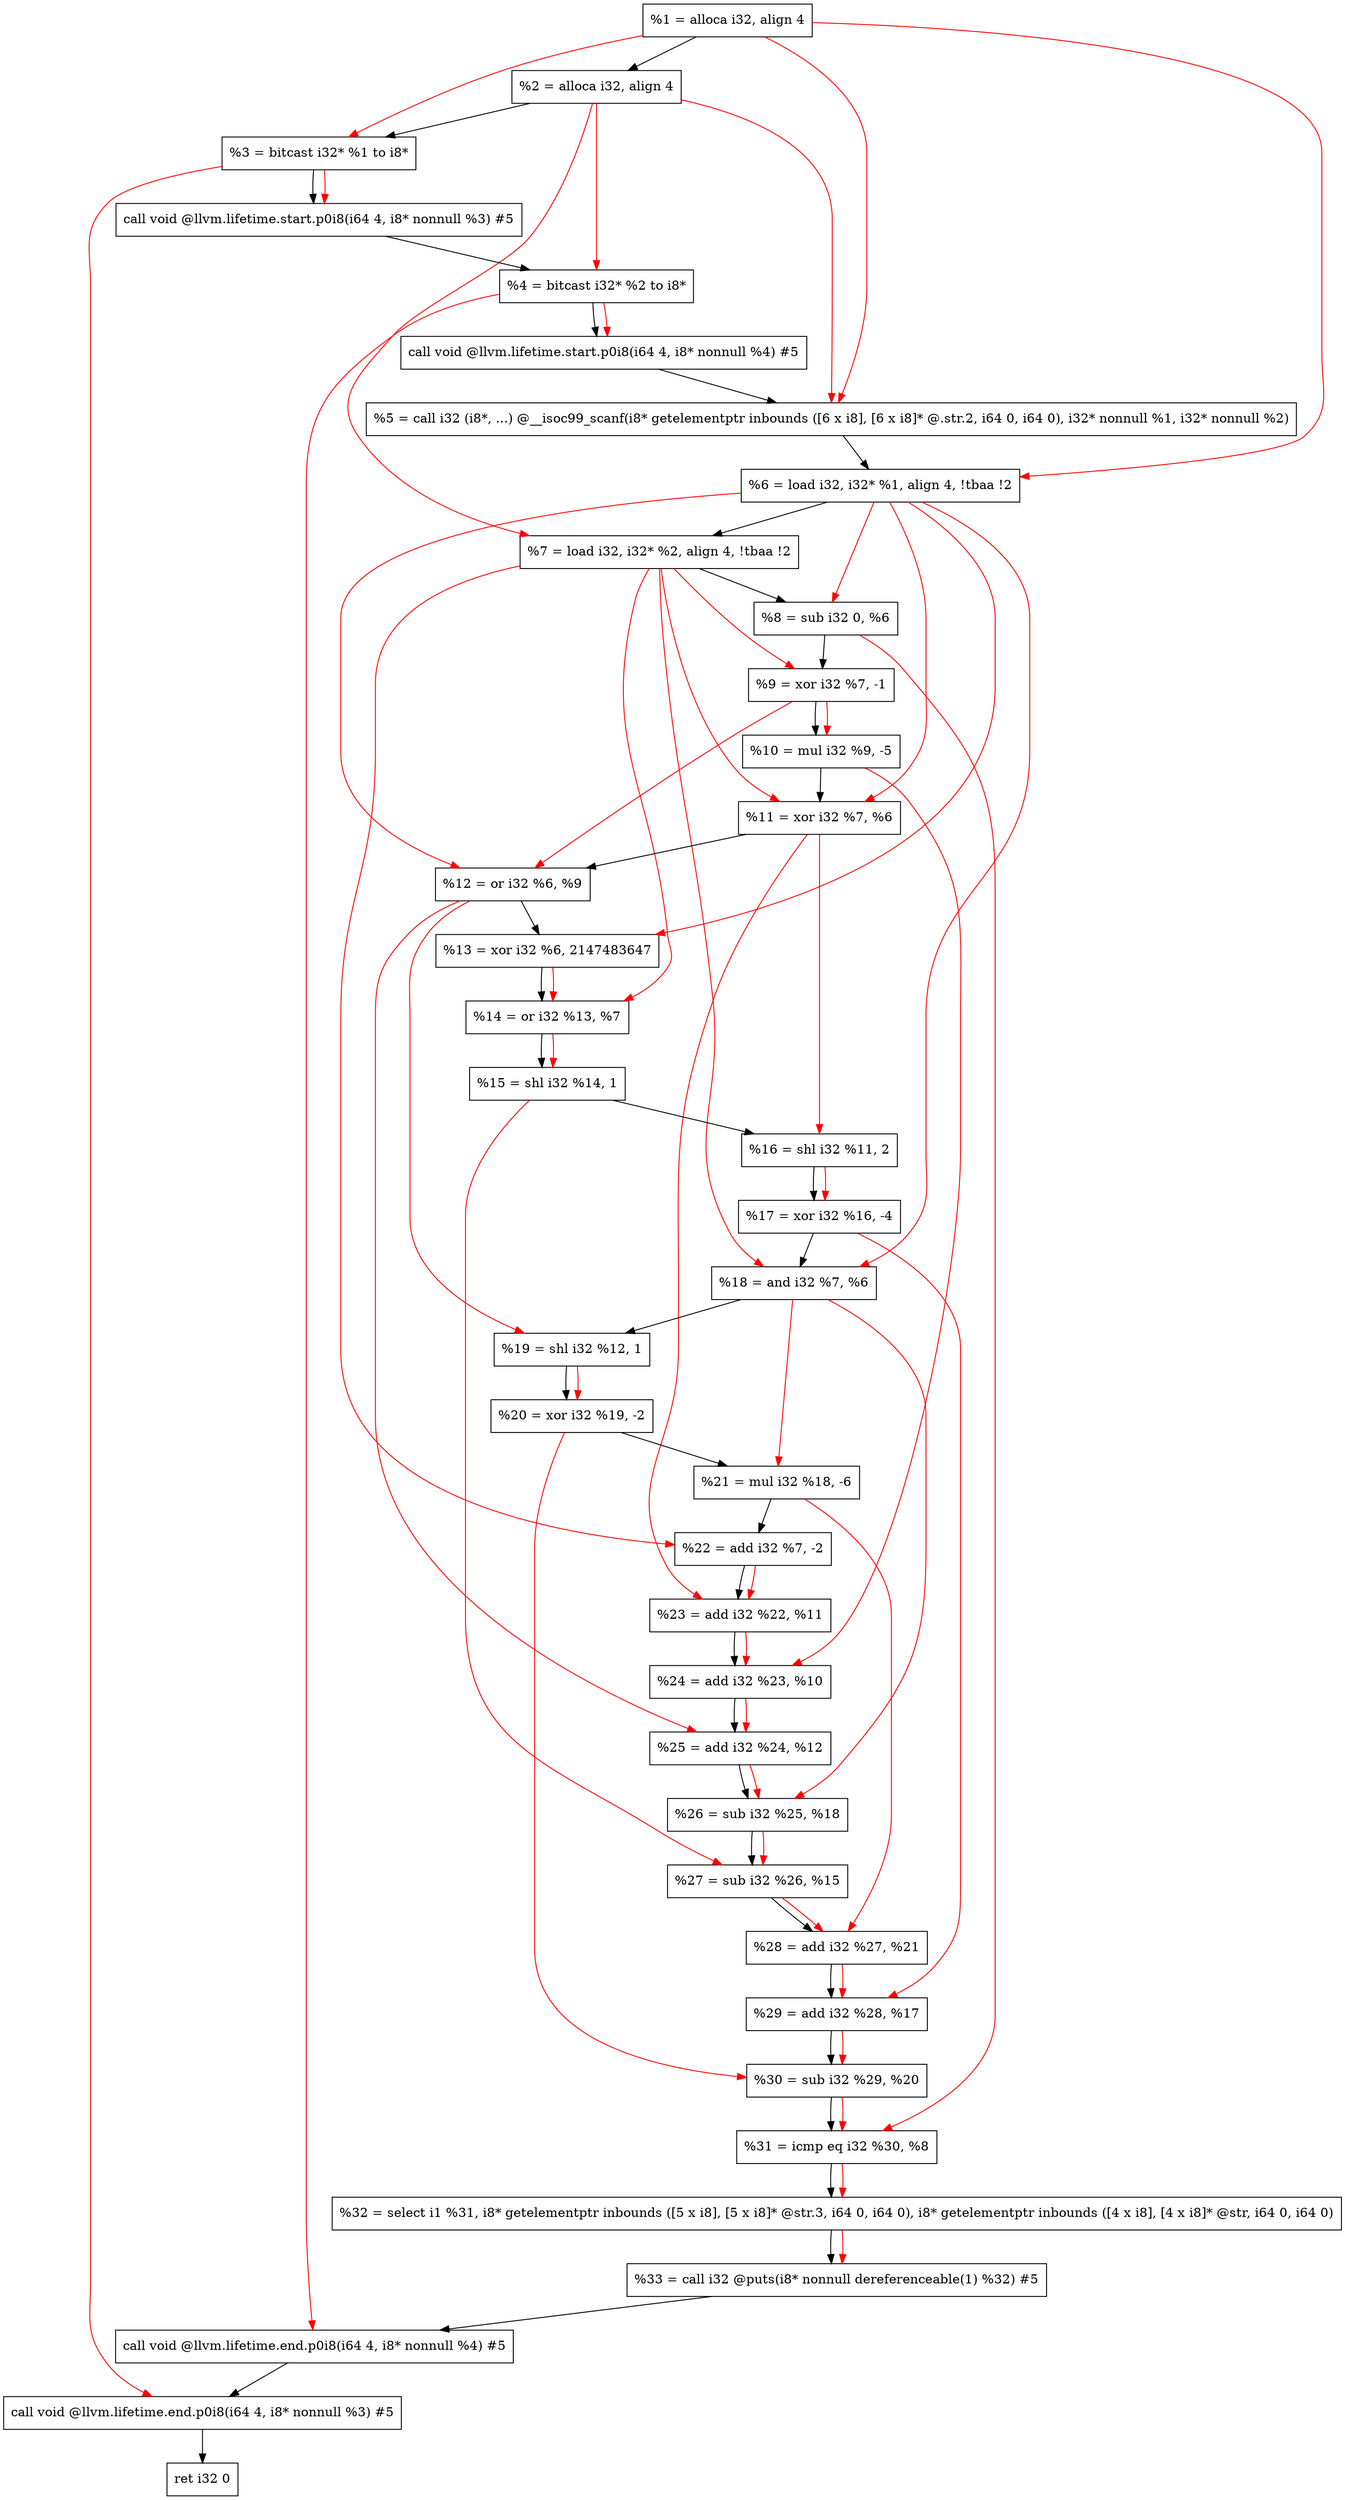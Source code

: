 digraph "DFG for'main' function" {
	Node0x1ca0df8[shape=record, label="  %1 = alloca i32, align 4"];
	Node0x1ca0e78[shape=record, label="  %2 = alloca i32, align 4"];
	Node0x1ca0f08[shape=record, label="  %3 = bitcast i32* %1 to i8*"];
	Node0x1ca1368[shape=record, label="  call void @llvm.lifetime.start.p0i8(i64 4, i8* nonnull %3) #5"];
	Node0x1ca1448[shape=record, label="  %4 = bitcast i32* %2 to i8*"];
	Node0x1ca1568[shape=record, label="  call void @llvm.lifetime.start.p0i8(i64 4, i8* nonnull %4) #5"];
	Node0x1ca17a0[shape=record, label="  %5 = call i32 (i8*, ...) @__isoc99_scanf(i8* getelementptr inbounds ([6 x i8], [6 x i8]* @.str.2, i64 0, i64 0), i32* nonnull %1, i32* nonnull %2)"];
	Node0x1ca1858[shape=record, label="  %6 = load i32, i32* %1, align 4, !tbaa !2"];
	Node0x1ca27c8[shape=record, label="  %7 = load i32, i32* %2, align 4, !tbaa !2"];
	Node0x1ca2e50[shape=record, label="  %8 = sub i32 0, %6"];
	Node0x1ca2ec0[shape=record, label="  %9 = xor i32 %7, -1"];
	Node0x1ca2f30[shape=record, label="  %10 = mul i32 %9, -5"];
	Node0x1ca2fa0[shape=record, label="  %11 = xor i32 %7, %6"];
	Node0x1ca3010[shape=record, label="  %12 = or i32 %6, %9"];
	Node0x1ca3080[shape=record, label="  %13 = xor i32 %6, 2147483647"];
	Node0x1ca30f0[shape=record, label="  %14 = or i32 %13, %7"];
	Node0x1ca3160[shape=record, label="  %15 = shl i32 %14, 1"];
	Node0x1ca31d0[shape=record, label="  %16 = shl i32 %11, 2"];
	Node0x1ca3240[shape=record, label="  %17 = xor i32 %16, -4"];
	Node0x1ca32b0[shape=record, label="  %18 = and i32 %7, %6"];
	Node0x1ca3320[shape=record, label="  %19 = shl i32 %12, 1"];
	Node0x1ca3390[shape=record, label="  %20 = xor i32 %19, -2"];
	Node0x1ca3400[shape=record, label="  %21 = mul i32 %18, -6"];
	Node0x1ca3470[shape=record, label="  %22 = add i32 %7, -2"];
	Node0x1ca34e0[shape=record, label="  %23 = add i32 %22, %11"];
	Node0x1ca3550[shape=record, label="  %24 = add i32 %23, %10"];
	Node0x1ca35c0[shape=record, label="  %25 = add i32 %24, %12"];
	Node0x1ca3630[shape=record, label="  %26 = sub i32 %25, %18"];
	Node0x1ca36a0[shape=record, label="  %27 = sub i32 %26, %15"];
	Node0x1ca3710[shape=record, label="  %28 = add i32 %27, %21"];
	Node0x1ca3780[shape=record, label="  %29 = add i32 %28, %17"];
	Node0x1ca37f0[shape=record, label="  %30 = sub i32 %29, %20"];
	Node0x1ca3860[shape=record, label="  %31 = icmp eq i32 %30, %8"];
	Node0x1c419d8[shape=record, label="  %32 = select i1 %31, i8* getelementptr inbounds ([5 x i8], [5 x i8]* @str.3, i64 0, i64 0), i8* getelementptr inbounds ([4 x i8], [4 x i8]* @str, i64 0, i64 0)"];
	Node0x1ca3b00[shape=record, label="  %33 = call i32 @puts(i8* nonnull dereferenceable(1) %32) #5"];
	Node0x1ca3d58[shape=record, label="  call void @llvm.lifetime.end.p0i8(i64 4, i8* nonnull %4) #5"];
	Node0x1ca3eb8[shape=record, label="  call void @llvm.lifetime.end.p0i8(i64 4, i8* nonnull %3) #5"];
	Node0x1ca3f78[shape=record, label="  ret i32 0"];
	Node0x1ca0df8 -> Node0x1ca0e78;
	Node0x1ca0e78 -> Node0x1ca0f08;
	Node0x1ca0f08 -> Node0x1ca1368;
	Node0x1ca1368 -> Node0x1ca1448;
	Node0x1ca1448 -> Node0x1ca1568;
	Node0x1ca1568 -> Node0x1ca17a0;
	Node0x1ca17a0 -> Node0x1ca1858;
	Node0x1ca1858 -> Node0x1ca27c8;
	Node0x1ca27c8 -> Node0x1ca2e50;
	Node0x1ca2e50 -> Node0x1ca2ec0;
	Node0x1ca2ec0 -> Node0x1ca2f30;
	Node0x1ca2f30 -> Node0x1ca2fa0;
	Node0x1ca2fa0 -> Node0x1ca3010;
	Node0x1ca3010 -> Node0x1ca3080;
	Node0x1ca3080 -> Node0x1ca30f0;
	Node0x1ca30f0 -> Node0x1ca3160;
	Node0x1ca3160 -> Node0x1ca31d0;
	Node0x1ca31d0 -> Node0x1ca3240;
	Node0x1ca3240 -> Node0x1ca32b0;
	Node0x1ca32b0 -> Node0x1ca3320;
	Node0x1ca3320 -> Node0x1ca3390;
	Node0x1ca3390 -> Node0x1ca3400;
	Node0x1ca3400 -> Node0x1ca3470;
	Node0x1ca3470 -> Node0x1ca34e0;
	Node0x1ca34e0 -> Node0x1ca3550;
	Node0x1ca3550 -> Node0x1ca35c0;
	Node0x1ca35c0 -> Node0x1ca3630;
	Node0x1ca3630 -> Node0x1ca36a0;
	Node0x1ca36a0 -> Node0x1ca3710;
	Node0x1ca3710 -> Node0x1ca3780;
	Node0x1ca3780 -> Node0x1ca37f0;
	Node0x1ca37f0 -> Node0x1ca3860;
	Node0x1ca3860 -> Node0x1c419d8;
	Node0x1c419d8 -> Node0x1ca3b00;
	Node0x1ca3b00 -> Node0x1ca3d58;
	Node0x1ca3d58 -> Node0x1ca3eb8;
	Node0x1ca3eb8 -> Node0x1ca3f78;
edge [color=red]
	Node0x1ca0df8 -> Node0x1ca0f08;
	Node0x1ca0f08 -> Node0x1ca1368;
	Node0x1ca0e78 -> Node0x1ca1448;
	Node0x1ca1448 -> Node0x1ca1568;
	Node0x1ca0df8 -> Node0x1ca17a0;
	Node0x1ca0e78 -> Node0x1ca17a0;
	Node0x1ca0df8 -> Node0x1ca1858;
	Node0x1ca0e78 -> Node0x1ca27c8;
	Node0x1ca1858 -> Node0x1ca2e50;
	Node0x1ca27c8 -> Node0x1ca2ec0;
	Node0x1ca2ec0 -> Node0x1ca2f30;
	Node0x1ca27c8 -> Node0x1ca2fa0;
	Node0x1ca1858 -> Node0x1ca2fa0;
	Node0x1ca1858 -> Node0x1ca3010;
	Node0x1ca2ec0 -> Node0x1ca3010;
	Node0x1ca1858 -> Node0x1ca3080;
	Node0x1ca3080 -> Node0x1ca30f0;
	Node0x1ca27c8 -> Node0x1ca30f0;
	Node0x1ca30f0 -> Node0x1ca3160;
	Node0x1ca2fa0 -> Node0x1ca31d0;
	Node0x1ca31d0 -> Node0x1ca3240;
	Node0x1ca27c8 -> Node0x1ca32b0;
	Node0x1ca1858 -> Node0x1ca32b0;
	Node0x1ca3010 -> Node0x1ca3320;
	Node0x1ca3320 -> Node0x1ca3390;
	Node0x1ca32b0 -> Node0x1ca3400;
	Node0x1ca27c8 -> Node0x1ca3470;
	Node0x1ca3470 -> Node0x1ca34e0;
	Node0x1ca2fa0 -> Node0x1ca34e0;
	Node0x1ca34e0 -> Node0x1ca3550;
	Node0x1ca2f30 -> Node0x1ca3550;
	Node0x1ca3550 -> Node0x1ca35c0;
	Node0x1ca3010 -> Node0x1ca35c0;
	Node0x1ca35c0 -> Node0x1ca3630;
	Node0x1ca32b0 -> Node0x1ca3630;
	Node0x1ca3630 -> Node0x1ca36a0;
	Node0x1ca3160 -> Node0x1ca36a0;
	Node0x1ca36a0 -> Node0x1ca3710;
	Node0x1ca3400 -> Node0x1ca3710;
	Node0x1ca3710 -> Node0x1ca3780;
	Node0x1ca3240 -> Node0x1ca3780;
	Node0x1ca3780 -> Node0x1ca37f0;
	Node0x1ca3390 -> Node0x1ca37f0;
	Node0x1ca37f0 -> Node0x1ca3860;
	Node0x1ca2e50 -> Node0x1ca3860;
	Node0x1ca3860 -> Node0x1c419d8;
	Node0x1c419d8 -> Node0x1ca3b00;
	Node0x1ca1448 -> Node0x1ca3d58;
	Node0x1ca0f08 -> Node0x1ca3eb8;
}
